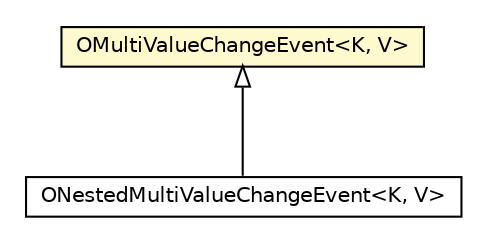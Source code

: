 #!/usr/local/bin/dot
#
# Class diagram 
# Generated by UMLGraph version R5_6-24-gf6e263 (http://www.umlgraph.org/)
#

digraph G {
	edge [fontname="Helvetica",fontsize=10,labelfontname="Helvetica",labelfontsize=10];
	node [fontname="Helvetica",fontsize=10,shape=plaintext];
	nodesep=0.25;
	ranksep=0.5;
	// com.orientechnologies.orient.core.db.record.OMultiValueChangeEvent<K, V>
	c4603427 [label=<<table title="com.orientechnologies.orient.core.db.record.OMultiValueChangeEvent" border="0" cellborder="1" cellspacing="0" cellpadding="2" port="p" bgcolor="lemonChiffon" href="./OMultiValueChangeEvent.html">
		<tr><td><table border="0" cellspacing="0" cellpadding="1">
<tr><td align="center" balign="center"> OMultiValueChangeEvent&lt;K, V&gt; </td></tr>
		</table></td></tr>
		</table>>, URL="./OMultiValueChangeEvent.html", fontname="Helvetica", fontcolor="black", fontsize=10.0];
	// com.orientechnologies.orient.core.record.impl.ONestedMultiValueChangeEvent<K, V>
	c4603515 [label=<<table title="com.orientechnologies.orient.core.record.impl.ONestedMultiValueChangeEvent" border="0" cellborder="1" cellspacing="0" cellpadding="2" port="p" href="../../record/impl/ONestedMultiValueChangeEvent.html">
		<tr><td><table border="0" cellspacing="0" cellpadding="1">
<tr><td align="center" balign="center"> ONestedMultiValueChangeEvent&lt;K, V&gt; </td></tr>
		</table></td></tr>
		</table>>, URL="../../record/impl/ONestedMultiValueChangeEvent.html", fontname="Helvetica", fontcolor="black", fontsize=10.0];
	//com.orientechnologies.orient.core.record.impl.ONestedMultiValueChangeEvent<K, V> extends com.orientechnologies.orient.core.db.record.OMultiValueChangeEvent<K, V>
	c4603427:p -> c4603515:p [dir=back,arrowtail=empty];
}

